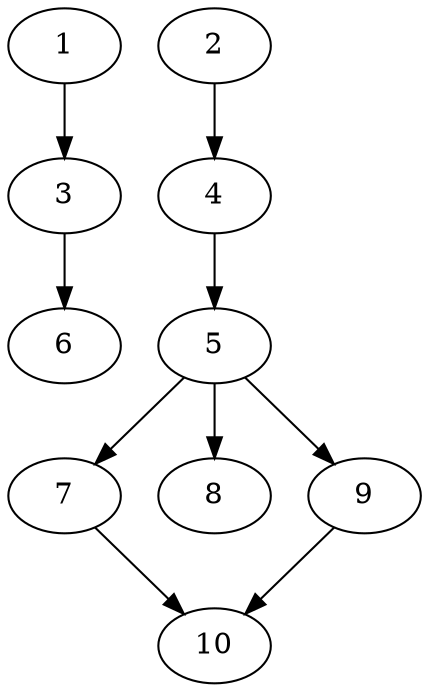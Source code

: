 // DAG automatically generated by daggen at Thu Oct  3 13:58:04 2019
// ./daggen --dot -n 10 --ccr 0.5 --fat 0.5 --regular 0.9 --density 0.5 --mindata 5242880 --maxdata 52428800 
digraph G {
  1 [size="51032064", alpha="0.17", expect_size="25516032"] 
  1 -> 3 [size ="25516032"]
  2 [size="15165440", alpha="0.19", expect_size="7582720"] 
  2 -> 4 [size ="7582720"]
  3 [size="32516096", alpha="0.04", expect_size="16258048"] 
  3 -> 6 [size ="16258048"]
  4 [size="69412864", alpha="0.14", expect_size="34706432"] 
  4 -> 5 [size ="34706432"]
  5 [size="44658688", alpha="0.07", expect_size="22329344"] 
  5 -> 7 [size ="22329344"]
  5 -> 8 [size ="22329344"]
  5 -> 9 [size ="22329344"]
  6 [size="49731584", alpha="0.08", expect_size="24865792"] 
  7 [size="90847232", alpha="0.09", expect_size="45423616"] 
  7 -> 10 [size ="45423616"]
  8 [size="91944960", alpha="0.04", expect_size="45972480"] 
  9 [size="31825920", alpha="0.12", expect_size="15912960"] 
  9 -> 10 [size ="15912960"]
  10 [size="75407360", alpha="0.08", expect_size="37703680"] 
}
